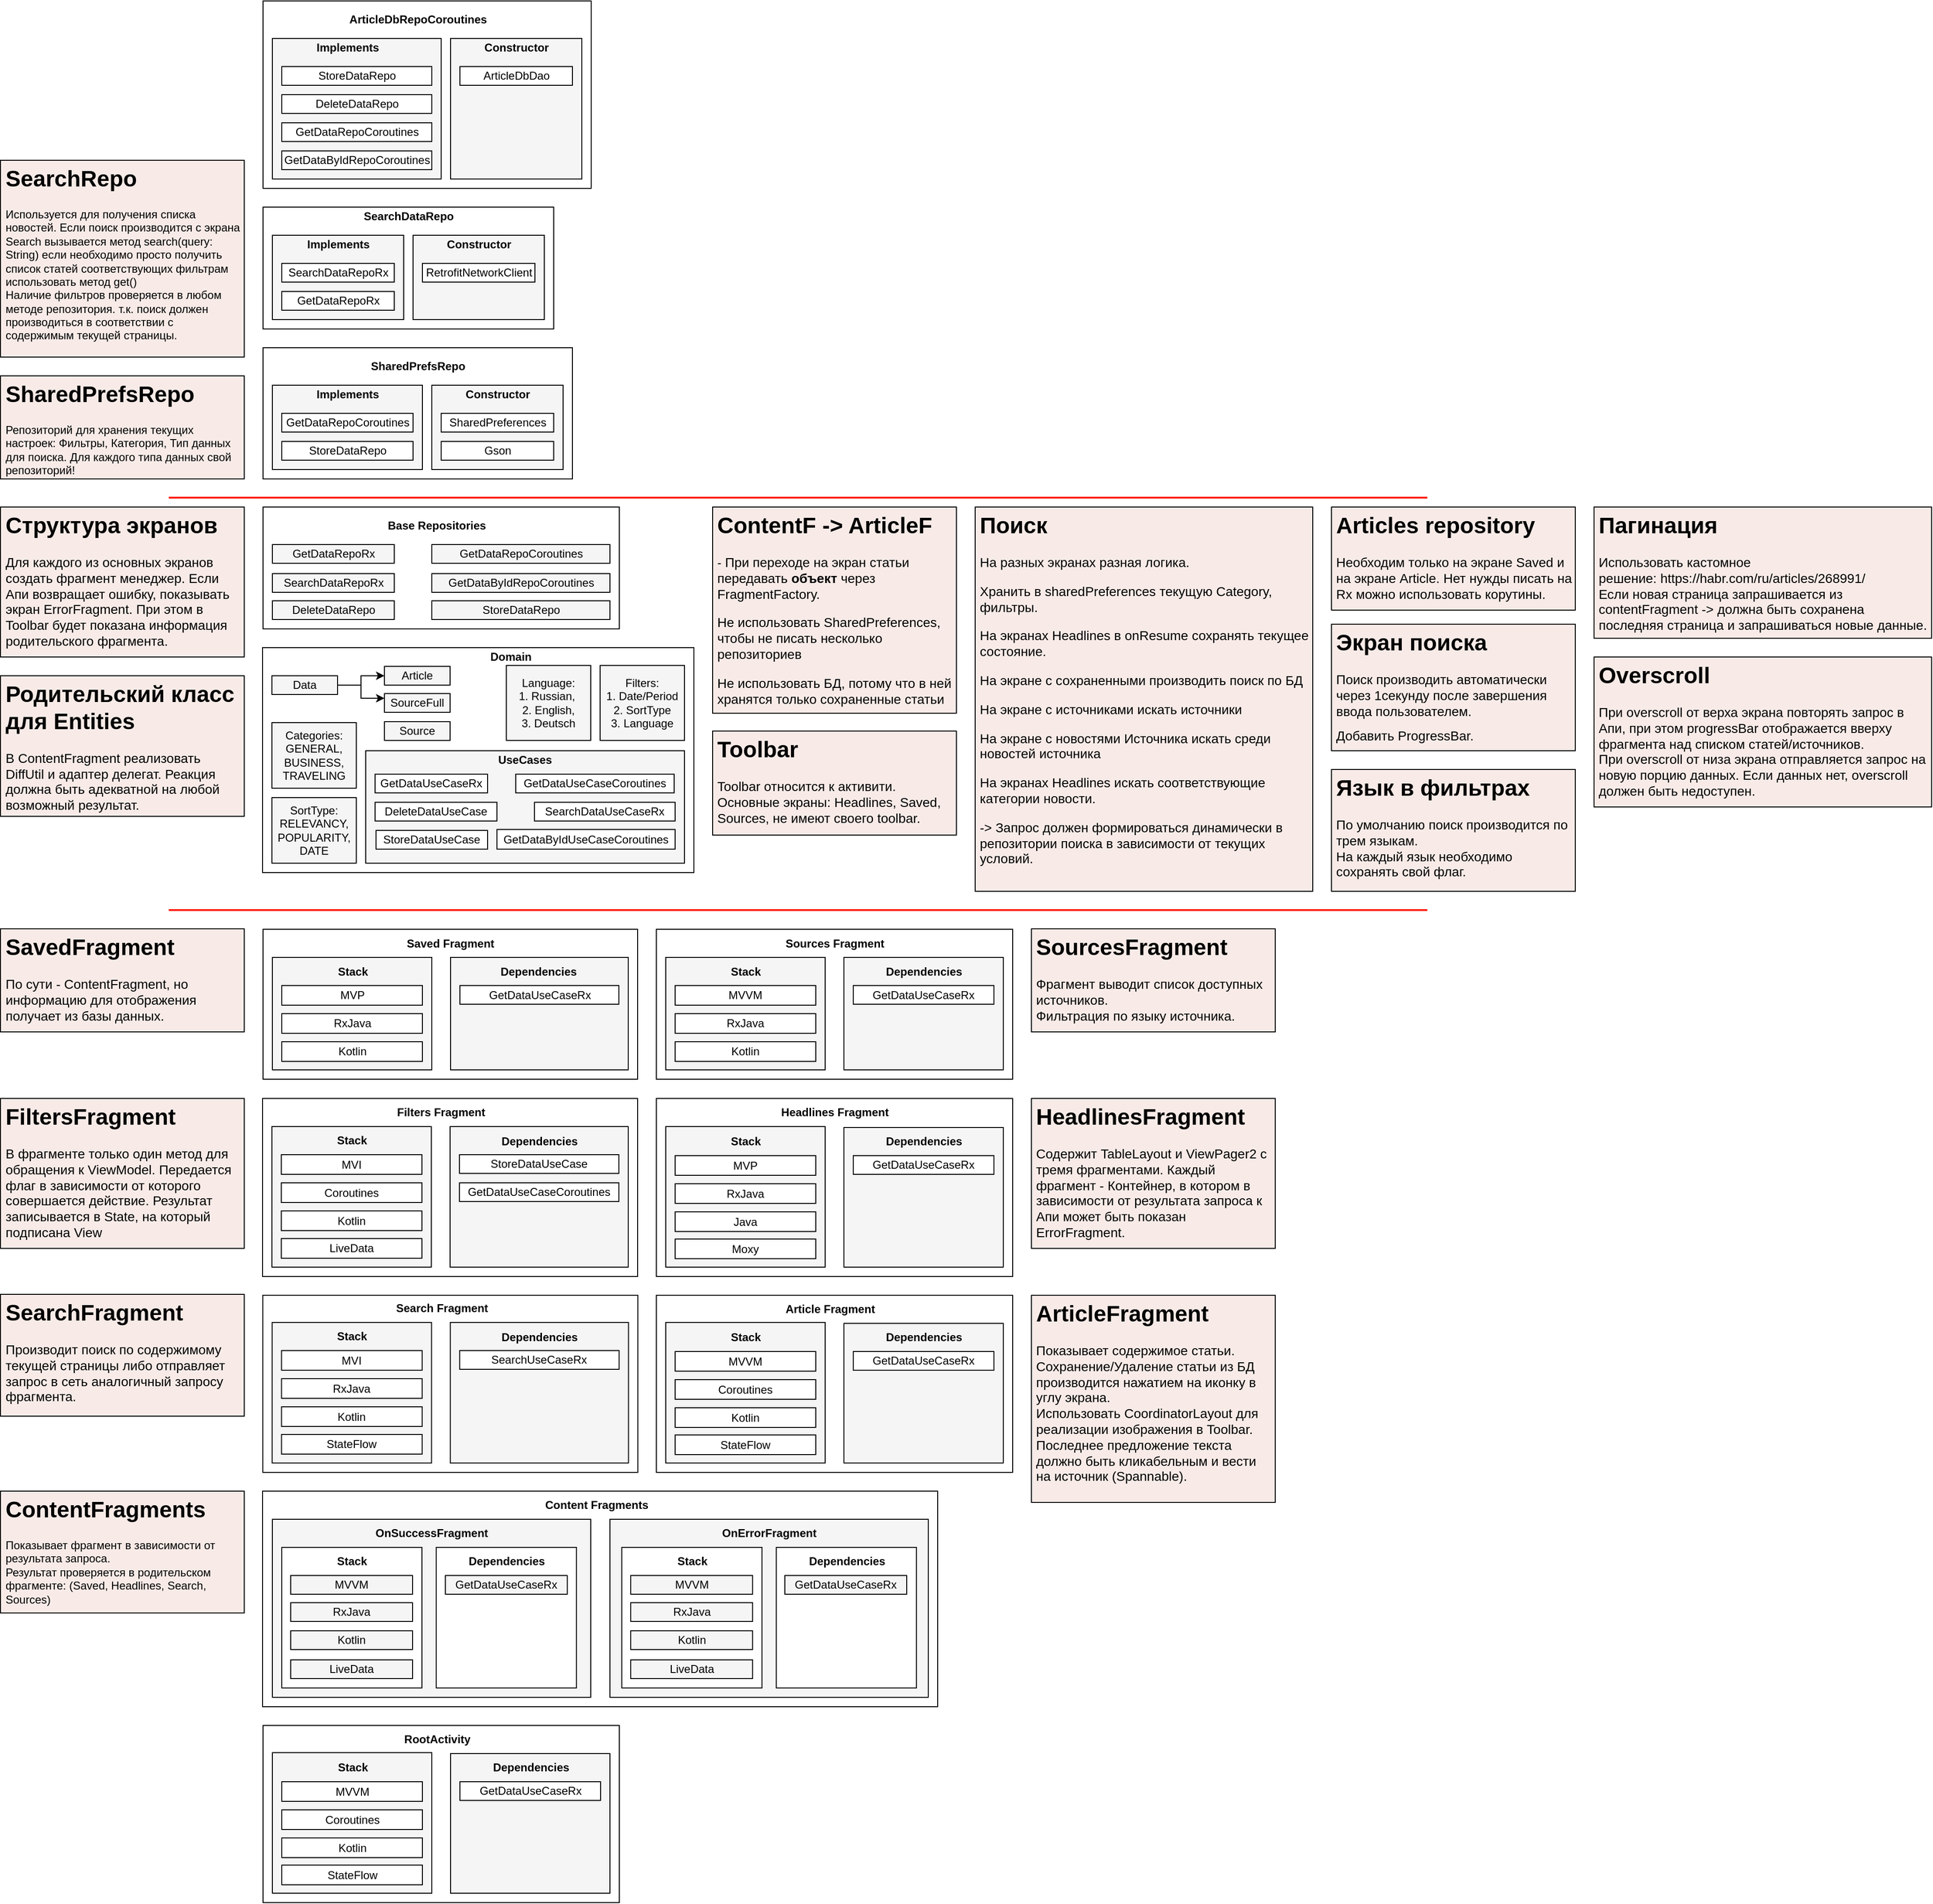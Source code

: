 <mxfile version="22.1.2" type="github">
  <diagram name="Страница — 1" id="RygN27f7wWlG2719hhbA">
    <mxGraphModel dx="1863" dy="1782" grid="1" gridSize="10" guides="1" tooltips="1" connect="1" arrows="1" fold="1" page="1" pageScale="1" pageWidth="827" pageHeight="1169" math="0" shadow="0">
      <root>
        <mxCell id="0" />
        <mxCell id="1" parent="0" />
        <mxCell id="-D2j0t36EasNuuJK0pfv-47" value="" style="rounded=0;whiteSpace=wrap;html=1;" vertex="1" parent="1">
          <mxGeometry x="120.5" y="-100" width="380" height="130" as="geometry" />
        </mxCell>
        <mxCell id="-D2j0t36EasNuuJK0pfv-45" value="" style="rounded=0;whiteSpace=wrap;html=1;" vertex="1" parent="1">
          <mxGeometry x="120" y="50" width="460" height="240" as="geometry" />
        </mxCell>
        <mxCell id="-D2j0t36EasNuuJK0pfv-2" value="Article" style="text;html=1;align=center;verticalAlign=middle;whiteSpace=wrap;rounded=0;strokeColor=#000000;fillColor=#f5f5f5;fontColor=#000000;" vertex="1" parent="1">
          <mxGeometry x="250" y="70" width="70" height="20" as="geometry" />
        </mxCell>
        <mxCell id="-D2j0t36EasNuuJK0pfv-3" value="Source" style="text;html=1;align=center;verticalAlign=middle;whiteSpace=wrap;rounded=0;strokeColor=#000000;fillColor=#f5f5f5;fontColor=#000000;" vertex="1" parent="1">
          <mxGeometry x="250" y="129" width="70" height="20" as="geometry" />
        </mxCell>
        <mxCell id="-D2j0t36EasNuuJK0pfv-6" value="SourceFull" style="text;html=1;align=center;verticalAlign=middle;whiteSpace=wrap;rounded=0;strokeColor=#000000;fillColor=#f5f5f5;fontColor=#000000;" vertex="1" parent="1">
          <mxGeometry x="250" y="99" width="70" height="20" as="geometry" />
        </mxCell>
        <mxCell id="-D2j0t36EasNuuJK0pfv-7" value="Filters:&lt;br&gt;1. Date/Period&lt;br&gt;2. SortType&lt;br&gt;3. Language" style="text;html=1;align=center;verticalAlign=middle;whiteSpace=wrap;rounded=0;strokeColor=#000000;fillColor=#f5f5f5;fontColor=#000000;" vertex="1" parent="1">
          <mxGeometry x="480" y="69" width="90" height="80" as="geometry" />
        </mxCell>
        <mxCell id="-D2j0t36EasNuuJK0pfv-9" value="" style="rounded=0;whiteSpace=wrap;html=1;fillColor=#f5f5f5;fontColor=#000000;strokeColor=#000000;" vertex="1" parent="1">
          <mxGeometry x="230" y="160" width="340" height="120" as="geometry" />
        </mxCell>
        <mxCell id="-D2j0t36EasNuuJK0pfv-10" value="StoreDataUseCase" style="text;html=1;align=center;verticalAlign=middle;whiteSpace=wrap;rounded=0;fillColor=default;strokeColor=default;fontColor=#000000;" vertex="1" parent="1">
          <mxGeometry x="241" y="245" width="119" height="20" as="geometry" />
        </mxCell>
        <mxCell id="-D2j0t36EasNuuJK0pfv-11" value="GetDataUseCaseCoroutines" style="text;html=1;align=center;verticalAlign=middle;whiteSpace=wrap;rounded=0;fillColor=default;strokeColor=default;fontColor=#000000;" vertex="1" parent="1">
          <mxGeometry x="390" y="185" width="169" height="20" as="geometry" />
        </mxCell>
        <mxCell id="-D2j0t36EasNuuJK0pfv-12" value="GetDataByIdUseCaseCoroutines" style="text;html=1;align=center;verticalAlign=middle;whiteSpace=wrap;rounded=0;fillColor=default;strokeColor=default;fontColor=#000000;" vertex="1" parent="1">
          <mxGeometry x="370" y="244" width="190" height="21" as="geometry" />
        </mxCell>
        <mxCell id="-D2j0t36EasNuuJK0pfv-13" value="DeleteDataUseCase" style="text;html=1;align=center;verticalAlign=middle;whiteSpace=wrap;rounded=0;fillColor=default;strokeColor=default;fontColor=#000000;" vertex="1" parent="1">
          <mxGeometry x="240" y="215" width="130" height="20" as="geometry" />
        </mxCell>
        <mxCell id="-D2j0t36EasNuuJK0pfv-18" value="GetDataUseCaseRx" style="text;html=1;align=center;verticalAlign=middle;whiteSpace=wrap;rounded=0;fillColor=default;strokeColor=default;fontColor=#000000;" vertex="1" parent="1">
          <mxGeometry x="240" y="185" width="120" height="20" as="geometry" />
        </mxCell>
        <mxCell id="-D2j0t36EasNuuJK0pfv-22" value="SearchDataUseCaseRx" style="text;html=1;align=center;verticalAlign=middle;whiteSpace=wrap;rounded=0;fillColor=default;strokeColor=default;fontColor=#000000;" vertex="1" parent="1">
          <mxGeometry x="410" y="215" width="150" height="20" as="geometry" />
        </mxCell>
        <mxCell id="-D2j0t36EasNuuJK0pfv-32" value="StoreDataRepo" style="text;html=1;strokeColor=#000000;fillColor=#f5f5f5;align=center;verticalAlign=middle;whiteSpace=wrap;rounded=0;fontColor=#000000;" vertex="1" parent="1">
          <mxGeometry x="300.5" width="190" height="20" as="geometry" />
        </mxCell>
        <mxCell id="-D2j0t36EasNuuJK0pfv-33" value="DeleteDataRepo" style="text;html=1;strokeColor=#000000;fillColor=#f5f5f5;align=center;verticalAlign=middle;whiteSpace=wrap;rounded=0;fontColor=#000000;" vertex="1" parent="1">
          <mxGeometry x="130.5" width="130" height="20" as="geometry" />
        </mxCell>
        <mxCell id="-D2j0t36EasNuuJK0pfv-34" value="GetDataRepoCoroutines" style="text;html=1;strokeColor=#000000;fillColor=#f5f5f5;align=center;verticalAlign=middle;whiteSpace=wrap;rounded=0;fontColor=#000000;" vertex="1" parent="1">
          <mxGeometry x="300.5" y="-60" width="190" height="20" as="geometry" />
        </mxCell>
        <mxCell id="-D2j0t36EasNuuJK0pfv-35" value="GetDataRepoRx" style="text;html=1;strokeColor=#000000;fillColor=#f5f5f5;align=center;verticalAlign=middle;whiteSpace=wrap;rounded=0;fontColor=#000000;" vertex="1" parent="1">
          <mxGeometry x="130.5" y="-60" width="130" height="20" as="geometry" />
        </mxCell>
        <mxCell id="-D2j0t36EasNuuJK0pfv-36" value="GetDataByIdRepoCoroutines" style="text;html=1;strokeColor=#000000;fillColor=#f5f5f5;align=center;verticalAlign=middle;whiteSpace=wrap;rounded=0;fontColor=#000000;" vertex="1" parent="1">
          <mxGeometry x="300.5" y="-29" width="190" height="20" as="geometry" />
        </mxCell>
        <mxCell id="-D2j0t36EasNuuJK0pfv-39" value="SearchDataRepoRx" style="text;html=1;strokeColor=#000000;fillColor=#f5f5f5;align=center;verticalAlign=middle;whiteSpace=wrap;rounded=0;fontColor=#000000;" vertex="1" parent="1">
          <mxGeometry x="130.5" y="-29" width="130" height="20" as="geometry" />
        </mxCell>
        <mxCell id="-D2j0t36EasNuuJK0pfv-41" value="Base Repositories" style="text;html=1;strokeColor=none;fillColor=none;align=center;verticalAlign=middle;whiteSpace=wrap;rounded=0;fontStyle=1" vertex="1" parent="1">
          <mxGeometry x="210.5" y="-90" width="190" height="20" as="geometry" />
        </mxCell>
        <mxCell id="-D2j0t36EasNuuJK0pfv-44" value="Domain" style="text;html=1;strokeColor=none;fillColor=none;align=center;verticalAlign=middle;whiteSpace=wrap;rounded=0;fontStyle=1" vertex="1" parent="1">
          <mxGeometry x="290" y="50" width="190" height="20" as="geometry" />
        </mxCell>
        <mxCell id="-D2j0t36EasNuuJK0pfv-46" value="UseCases" style="text;html=1;strokeColor=none;fillColor=none;align=center;verticalAlign=middle;whiteSpace=wrap;rounded=0;fontStyle=1" vertex="1" parent="1">
          <mxGeometry x="305" y="160" width="190" height="20" as="geometry" />
        </mxCell>
        <mxCell id="-D2j0t36EasNuuJK0pfv-48" value="" style="rounded=0;whiteSpace=wrap;html=1;" vertex="1" parent="1">
          <mxGeometry x="120.5" y="-270" width="330" height="140" as="geometry" />
        </mxCell>
        <mxCell id="-D2j0t36EasNuuJK0pfv-49" value="&lt;b&gt;SharedPrefsRepo&lt;/b&gt;" style="text;html=1;strokeColor=none;fillColor=none;align=center;verticalAlign=middle;whiteSpace=wrap;rounded=0;" vertex="1" parent="1">
          <mxGeometry x="205.5" y="-260" width="160" height="20" as="geometry" />
        </mxCell>
        <mxCell id="-D2j0t36EasNuuJK0pfv-50" value="" style="rounded=0;whiteSpace=wrap;html=1;fillColor=#f5f5f5;fontColor=#333333;strokeColor=#000000;" vertex="1" parent="1">
          <mxGeometry x="130.5" y="-230" width="160" height="90" as="geometry" />
        </mxCell>
        <mxCell id="-D2j0t36EasNuuJK0pfv-51" value="&lt;b&gt;Implements&lt;/b&gt;" style="text;html=1;strokeColor=none;fillColor=none;align=center;verticalAlign=middle;whiteSpace=wrap;rounded=0;" vertex="1" parent="1">
          <mxGeometry x="140.5" y="-230" width="140" height="20" as="geometry" />
        </mxCell>
        <mxCell id="-D2j0t36EasNuuJK0pfv-57" value="GetDataRepoCoroutines" style="text;html=1;align=center;verticalAlign=middle;whiteSpace=wrap;rounded=0;fillColor=default;strokeColor=default;" vertex="1" parent="1">
          <mxGeometry x="140.5" y="-200" width="140" height="20" as="geometry" />
        </mxCell>
        <mxCell id="-D2j0t36EasNuuJK0pfv-63" value="StoreDataRepo" style="text;html=1;align=center;verticalAlign=middle;whiteSpace=wrap;rounded=0;fillColor=default;strokeColor=default;" vertex="1" parent="1">
          <mxGeometry x="140.5" y="-170" width="140" height="20" as="geometry" />
        </mxCell>
        <mxCell id="-D2j0t36EasNuuJK0pfv-64" value="" style="rounded=0;whiteSpace=wrap;html=1;fillColor=#f5f5f5;fontColor=#333333;strokeColor=#000000;" vertex="1" parent="1">
          <mxGeometry x="300.5" y="-230" width="140" height="90" as="geometry" />
        </mxCell>
        <mxCell id="-D2j0t36EasNuuJK0pfv-65" value="&lt;b&gt;Constructor&lt;/b&gt;" style="text;html=1;strokeColor=none;fillColor=none;align=center;verticalAlign=middle;whiteSpace=wrap;rounded=0;" vertex="1" parent="1">
          <mxGeometry x="310.5" y="-230" width="120" height="20" as="geometry" />
        </mxCell>
        <mxCell id="-D2j0t36EasNuuJK0pfv-66" value="SharedPreferences" style="text;html=1;align=center;verticalAlign=middle;whiteSpace=wrap;rounded=0;fillColor=default;strokeColor=default;" vertex="1" parent="1">
          <mxGeometry x="310.5" y="-200" width="120" height="20" as="geometry" />
        </mxCell>
        <mxCell id="-D2j0t36EasNuuJK0pfv-69" value="Gson" style="text;html=1;align=center;verticalAlign=middle;whiteSpace=wrap;rounded=0;fillColor=default;strokeColor=default;" vertex="1" parent="1">
          <mxGeometry x="310.5" y="-170" width="120" height="20" as="geometry" />
        </mxCell>
        <mxCell id="-D2j0t36EasNuuJK0pfv-80" value="" style="endArrow=none;html=1;rounded=0;strokeWidth=2;strokeColor=#FF1D0D;" edge="1" parent="1">
          <mxGeometry width="50" height="50" relative="1" as="geometry">
            <mxPoint x="20" y="-110" as="sourcePoint" />
            <mxPoint x="1362.222" y="-110" as="targetPoint" />
          </mxGeometry>
        </mxCell>
        <mxCell id="-D2j0t36EasNuuJK0pfv-81" value="" style="rounded=0;whiteSpace=wrap;html=1;" vertex="1" parent="1">
          <mxGeometry x="120.5" y="-420" width="310" height="130" as="geometry" />
        </mxCell>
        <mxCell id="-D2j0t36EasNuuJK0pfv-82" value="&lt;b&gt;SearchDataRepo&lt;/b&gt;" style="text;html=1;strokeColor=none;fillColor=none;align=center;verticalAlign=middle;whiteSpace=wrap;rounded=0;" vertex="1" parent="1">
          <mxGeometry x="195.5" y="-420" width="160" height="20" as="geometry" />
        </mxCell>
        <mxCell id="-D2j0t36EasNuuJK0pfv-83" value="" style="rounded=0;whiteSpace=wrap;html=1;fillColor=#f5f5f5;fontColor=#333333;strokeColor=#000000;" vertex="1" parent="1">
          <mxGeometry x="130.5" y="-390" width="140" height="90" as="geometry" />
        </mxCell>
        <mxCell id="-D2j0t36EasNuuJK0pfv-84" value="&lt;b&gt;Implements&lt;/b&gt;" style="text;html=1;strokeColor=none;fillColor=none;align=center;verticalAlign=middle;whiteSpace=wrap;rounded=0;" vertex="1" parent="1">
          <mxGeometry x="140.5" y="-390" width="120" height="20" as="geometry" />
        </mxCell>
        <mxCell id="-D2j0t36EasNuuJK0pfv-85" value="SearchDataRepoRx" style="text;html=1;align=center;verticalAlign=middle;whiteSpace=wrap;rounded=0;fillColor=default;strokeColor=default;" vertex="1" parent="1">
          <mxGeometry x="140.5" y="-360" width="120" height="20" as="geometry" />
        </mxCell>
        <mxCell id="-D2j0t36EasNuuJK0pfv-86" value="" style="rounded=0;whiteSpace=wrap;html=1;fillColor=#f5f5f5;fontColor=#333333;strokeColor=#000000;" vertex="1" parent="1">
          <mxGeometry x="280.5" y="-390" width="140" height="90" as="geometry" />
        </mxCell>
        <mxCell id="-D2j0t36EasNuuJK0pfv-87" value="&lt;b&gt;Constructor&lt;/b&gt;" style="text;html=1;strokeColor=none;fillColor=none;align=center;verticalAlign=middle;whiteSpace=wrap;rounded=0;" vertex="1" parent="1">
          <mxGeometry x="290.5" y="-390" width="120" height="20" as="geometry" />
        </mxCell>
        <mxCell id="-D2j0t36EasNuuJK0pfv-88" value="RetrofitNetworkClient" style="text;html=1;align=center;verticalAlign=middle;whiteSpace=wrap;rounded=0;fillColor=default;strokeColor=default;" vertex="1" parent="1">
          <mxGeometry x="290.5" y="-360" width="120" height="20" as="geometry" />
        </mxCell>
        <mxCell id="-D2j0t36EasNuuJK0pfv-104" value="" style="rounded=0;whiteSpace=wrap;html=1;" vertex="1" parent="1">
          <mxGeometry x="120.5" y="-640" width="350" height="200" as="geometry" />
        </mxCell>
        <mxCell id="-D2j0t36EasNuuJK0pfv-105" value="&lt;b&gt;ArticleDbRepoCoroutines&lt;/b&gt;" style="text;html=1;strokeColor=none;fillColor=none;align=center;verticalAlign=middle;whiteSpace=wrap;rounded=0;" vertex="1" parent="1">
          <mxGeometry x="205.5" y="-630" width="160" height="20" as="geometry" />
        </mxCell>
        <mxCell id="-D2j0t36EasNuuJK0pfv-106" value="" style="rounded=0;whiteSpace=wrap;html=1;fillColor=#f5f5f5;fontColor=#333333;strokeColor=#000000;" vertex="1" parent="1">
          <mxGeometry x="130.5" y="-600" width="180" height="150" as="geometry" />
        </mxCell>
        <mxCell id="-D2j0t36EasNuuJK0pfv-107" value="&lt;b&gt;Implements&lt;/b&gt;" style="text;html=1;strokeColor=none;fillColor=none;align=center;verticalAlign=middle;whiteSpace=wrap;rounded=0;" vertex="1" parent="1">
          <mxGeometry x="150.5" y="-600" width="120" height="20" as="geometry" />
        </mxCell>
        <mxCell id="-D2j0t36EasNuuJK0pfv-108" value="StoreDataRepo" style="text;html=1;align=center;verticalAlign=middle;whiteSpace=wrap;rounded=0;fillColor=default;strokeColor=default;" vertex="1" parent="1">
          <mxGeometry x="140.5" y="-570" width="160" height="20" as="geometry" />
        </mxCell>
        <mxCell id="-D2j0t36EasNuuJK0pfv-109" value="" style="rounded=0;whiteSpace=wrap;html=1;fillColor=#f5f5f5;fontColor=#333333;strokeColor=#000000;" vertex="1" parent="1">
          <mxGeometry x="320.5" y="-600" width="140" height="150" as="geometry" />
        </mxCell>
        <mxCell id="-D2j0t36EasNuuJK0pfv-110" value="&lt;b&gt;Constructor&lt;/b&gt;" style="text;html=1;strokeColor=none;fillColor=none;align=center;verticalAlign=middle;whiteSpace=wrap;rounded=0;" vertex="1" parent="1">
          <mxGeometry x="330.5" y="-600" width="120" height="20" as="geometry" />
        </mxCell>
        <mxCell id="-D2j0t36EasNuuJK0pfv-111" value="ArticleDbDao" style="text;html=1;align=center;verticalAlign=middle;whiteSpace=wrap;rounded=0;fillColor=default;strokeColor=default;" vertex="1" parent="1">
          <mxGeometry x="330.5" y="-570" width="120" height="20" as="geometry" />
        </mxCell>
        <mxCell id="-D2j0t36EasNuuJK0pfv-112" value="DeleteDataRepo" style="text;html=1;align=center;verticalAlign=middle;whiteSpace=wrap;rounded=0;fillColor=default;strokeColor=default;" vertex="1" parent="1">
          <mxGeometry x="140.5" y="-540" width="160" height="20" as="geometry" />
        </mxCell>
        <mxCell id="-D2j0t36EasNuuJK0pfv-113" value="GetDataRepoCoroutines" style="text;html=1;align=center;verticalAlign=middle;whiteSpace=wrap;rounded=0;fillColor=default;strokeColor=default;" vertex="1" parent="1">
          <mxGeometry x="140.5" y="-510" width="160" height="20" as="geometry" />
        </mxCell>
        <mxCell id="-D2j0t36EasNuuJK0pfv-114" value="GetDataByIdRepoCoroutines" style="text;html=1;align=center;verticalAlign=middle;whiteSpace=wrap;rounded=0;fillColor=default;strokeColor=default;" vertex="1" parent="1">
          <mxGeometry x="140.5" y="-480" width="160" height="20" as="geometry" />
        </mxCell>
        <mxCell id="-D2j0t36EasNuuJK0pfv-125" value="&lt;h1&gt;ContentF -&amp;gt; ArticleF&lt;/h1&gt;&lt;p style=&quot;font-size: 14px;&quot;&gt;&lt;font style=&quot;font-size: 13px;&quot;&gt;-&lt;/font&gt;&lt;font style=&quot;font-size: 14px;&quot;&gt; При переходе на экран статьи передавать &lt;b style=&quot;&quot;&gt;объект&lt;/b&gt; через FragmentFactory.&lt;br&gt;&lt;/font&gt;&lt;/p&gt;&lt;p style=&quot;font-size: 14px;&quot;&gt;&lt;font style=&quot;font-size: 14px;&quot;&gt;Не использовать SharedPreferences, чтобы не писать несколько репозиториев&lt;/font&gt;&lt;/p&gt;&lt;p style=&quot;font-size: 14px;&quot;&gt;&lt;font style=&quot;font-size: 14px;&quot;&gt;Не использовать БД, потому что в ней хранятся только сохраненные статьи&lt;/font&gt;&lt;/p&gt;" style="text;html=1;strokeColor=#000000;fillColor=#F8EBE7;spacing=5;spacingTop=-20;whiteSpace=wrap;overflow=hidden;rounded=0;" vertex="1" parent="1">
          <mxGeometry x="600" y="-100" width="260" height="220" as="geometry" />
        </mxCell>
        <mxCell id="-D2j0t36EasNuuJK0pfv-127" value="&lt;h1&gt;Поиск&lt;/h1&gt;&lt;p style=&quot;font-size: 14px;&quot;&gt;&lt;font style=&quot;font-size: 14px;&quot;&gt;На разных экранах разная логика.&amp;nbsp;&lt;/font&gt;&lt;/p&gt;&lt;p style=&quot;font-size: 14px;&quot;&gt;&lt;font style=&quot;font-size: 14px;&quot;&gt;Хранить в sharedPreferences текущую Category, фильтры.&lt;/font&gt;&lt;/p&gt;&lt;p style=&quot;font-size: 14px;&quot;&gt;&lt;font style=&quot;font-size: 14px;&quot;&gt;На экранах Headlines в onResume сохранять текущее состояние.&lt;/font&gt;&lt;/p&gt;&lt;p style=&quot;font-size: 14px;&quot;&gt;&lt;font style=&quot;font-size: 14px;&quot;&gt;На экране с сохраненными производить поиск по БД&lt;/font&gt;&lt;/p&gt;&lt;p style=&quot;font-size: 14px;&quot;&gt;&lt;font style=&quot;font-size: 14px;&quot;&gt;На экране с источниками искать источники&lt;/font&gt;&lt;/p&gt;&lt;p style=&quot;font-size: 14px;&quot;&gt;&lt;font style=&quot;font-size: 14px;&quot;&gt;На экране с новостями Источника искать среди новостей источника&lt;/font&gt;&lt;/p&gt;&lt;p style=&quot;font-size: 14px;&quot;&gt;&lt;font style=&quot;font-size: 14px;&quot;&gt;На экранах Headlines искать соответствующие категории новости.&lt;/font&gt;&lt;/p&gt;&lt;p style=&quot;font-size: 14px;&quot;&gt;&lt;font style=&quot;font-size: 14px;&quot;&gt;-&amp;gt; Запрос должен формироваться динамически в репозитории поиска в зависимости от текущих условий.&lt;/font&gt;&lt;/p&gt;&lt;p style=&quot;font-size: 14px;&quot;&gt;&lt;font style=&quot;font-size: 14px;&quot;&gt;&lt;br&gt;&lt;/font&gt;&lt;/p&gt;" style="text;html=1;strokeColor=default;fillColor=#F8EBE7;spacing=5;spacingTop=-20;whiteSpace=wrap;overflow=hidden;rounded=0;" vertex="1" parent="1">
          <mxGeometry x="880" y="-100" width="360" height="410" as="geometry" />
        </mxCell>
        <mxCell id="-D2j0t36EasNuuJK0pfv-128" value="Categories:&lt;br&gt;GENERAL,&lt;br&gt;BUSINESS,&lt;br&gt;TRAVELING" style="text;html=1;align=center;verticalAlign=middle;whiteSpace=wrap;rounded=0;strokeColor=#000000;fillColor=#f5f5f5;fontColor=#000000;" vertex="1" parent="1">
          <mxGeometry x="130" y="130" width="90" height="70" as="geometry" />
        </mxCell>
        <mxCell id="-D2j0t36EasNuuJK0pfv-129" value="" style="endArrow=none;html=1;rounded=0;strokeWidth=2;strokeColor=#FF1D0D;" edge="1" parent="1">
          <mxGeometry width="50" height="50" relative="1" as="geometry">
            <mxPoint x="20" y="330" as="sourcePoint" />
            <mxPoint x="1362.222" y="330" as="targetPoint" />
          </mxGeometry>
        </mxCell>
        <mxCell id="-D2j0t36EasNuuJK0pfv-130" value="SortType:&lt;br&gt;RELEVANCY,&lt;br&gt;POPULARITY,&lt;br&gt;DATE" style="text;html=1;align=center;verticalAlign=middle;whiteSpace=wrap;rounded=0;strokeColor=#000000;fillColor=#f5f5f5;fontColor=#000000;" vertex="1" parent="1">
          <mxGeometry x="130" y="210" width="90" height="70" as="geometry" />
        </mxCell>
        <mxCell id="-D2j0t36EasNuuJK0pfv-131" value="&lt;h1&gt;&lt;span style=&quot;background-color: initial;&quot;&gt;Articles repository&lt;/span&gt;&lt;/h1&gt;&lt;div style=&quot;font-size: 14px;&quot;&gt;Необходим только на экране Saved и на экране Article. Нет нужды писать на Rx можно использовать корутины.&lt;/div&gt;" style="text;html=1;strokeColor=#000000;fillColor=#F8EBE7;spacing=5;spacingTop=-20;whiteSpace=wrap;overflow=hidden;rounded=0;" vertex="1" parent="1">
          <mxGeometry x="1260" y="-100" width="260" height="110" as="geometry" />
        </mxCell>
        <mxCell id="-D2j0t36EasNuuJK0pfv-132" value="" style="whiteSpace=wrap;html=1;" vertex="1" parent="1">
          <mxGeometry x="540" y="350.5" width="380" height="160" as="geometry" />
        </mxCell>
        <mxCell id="-D2j0t36EasNuuJK0pfv-133" value="&lt;b&gt;Sources Fragment&lt;/b&gt;" style="text;html=1;align=center;verticalAlign=middle;resizable=0;points=[];autosize=1;strokeColor=none;fillColor=none;" vertex="1" parent="1">
          <mxGeometry x="665" y="350.5" width="130" height="30" as="geometry" />
        </mxCell>
        <mxCell id="-D2j0t36EasNuuJK0pfv-134" value="" style="whiteSpace=wrap;html=1;fillColor=#f5f5f5;fontColor=#333333;strokeColor=#000000;" vertex="1" parent="1">
          <mxGeometry x="740" y="380.5" width="170" height="120" as="geometry" />
        </mxCell>
        <mxCell id="-D2j0t36EasNuuJK0pfv-135" value="&lt;b&gt;Dependencies&lt;/b&gt;" style="text;html=1;align=center;verticalAlign=middle;resizable=0;points=[];autosize=1;strokeColor=none;fillColor=none;" vertex="1" parent="1">
          <mxGeometry x="775" y="380.5" width="100" height="30" as="geometry" />
        </mxCell>
        <mxCell id="-D2j0t36EasNuuJK0pfv-136" value="GetDataUseCaseRx" style="text;html=1;align=center;verticalAlign=middle;whiteSpace=wrap;rounded=0;fillColor=default;strokeColor=default;fontColor=#000000;" vertex="1" parent="1">
          <mxGeometry x="750" y="410.5" width="150" height="20" as="geometry" />
        </mxCell>
        <mxCell id="-D2j0t36EasNuuJK0pfv-138" value="" style="whiteSpace=wrap;html=1;fillColor=#f5f5f5;fontColor=#333333;strokeColor=#000000;" vertex="1" parent="1">
          <mxGeometry x="550" y="380.5" width="170" height="120" as="geometry" />
        </mxCell>
        <mxCell id="-D2j0t36EasNuuJK0pfv-137" value="MVVM" style="text;html=1;align=center;verticalAlign=middle;whiteSpace=wrap;rounded=0;fillColor=default;strokeColor=default;fontColor=#000000;" vertex="1" parent="1">
          <mxGeometry x="560" y="410.5" width="150" height="21" as="geometry" />
        </mxCell>
        <mxCell id="-D2j0t36EasNuuJK0pfv-139" value="&lt;b&gt;Stack&lt;/b&gt;" style="text;html=1;align=center;verticalAlign=middle;resizable=0;points=[];autosize=1;strokeColor=none;fillColor=none;" vertex="1" parent="1">
          <mxGeometry x="605" y="380.5" width="60" height="30" as="geometry" />
        </mxCell>
        <mxCell id="-D2j0t36EasNuuJK0pfv-144" value="RxJava" style="text;html=1;align=center;verticalAlign=middle;whiteSpace=wrap;rounded=0;fillColor=default;strokeColor=default;fontColor=#000000;" vertex="1" parent="1">
          <mxGeometry x="560" y="440.5" width="150" height="21" as="geometry" />
        </mxCell>
        <mxCell id="-D2j0t36EasNuuJK0pfv-146" value="Kotlin" style="text;html=1;align=center;verticalAlign=middle;whiteSpace=wrap;rounded=0;fillColor=default;strokeColor=default;fontColor=#000000;" vertex="1" parent="1">
          <mxGeometry x="560" y="470.5" width="150" height="21" as="geometry" />
        </mxCell>
        <mxCell id="-D2j0t36EasNuuJK0pfv-147" value="&lt;h1&gt;&lt;span style=&quot;background-color: initial;&quot;&gt;Экран поиска&lt;/span&gt;&lt;/h1&gt;&lt;h1 style=&quot;font-size: 14px;&quot;&gt;&lt;span style=&quot;font-weight: 400;&quot;&gt;Поиск производить автоматически через 1секунду после завершения ввода пользователем.&amp;nbsp;&lt;/span&gt;&lt;/h1&gt;&lt;div&gt;&lt;span style=&quot;font-weight: 400; font-size: 14px;&quot;&gt;Добавить ProgressBar.&lt;/span&gt;&lt;span style=&quot;font-weight: 400;&quot;&gt;&lt;font size=&quot;1&quot;&gt;&amp;nbsp;&lt;/font&gt;&lt;/span&gt;&lt;/div&gt;&lt;div&gt;&lt;span style=&quot;font-weight: 400; font-size: 11px;&quot;&gt;&lt;font size=&quot;1&quot;&gt;&lt;br&gt;&lt;/font&gt;&lt;/span&gt;&lt;/div&gt;&lt;div&gt;&lt;span style=&quot;font-weight: 400;&quot;&gt;&lt;br&gt;&lt;/span&gt;&lt;/div&gt;" style="text;html=1;strokeColor=#000000;fillColor=#F8EBE7;spacing=5;spacingTop=-20;whiteSpace=wrap;overflow=hidden;rounded=0;" vertex="1" parent="1">
          <mxGeometry x="1260" y="25" width="260" height="135" as="geometry" />
        </mxCell>
        <mxCell id="-D2j0t36EasNuuJK0pfv-149" style="edgeStyle=orthogonalEdgeStyle;rounded=0;orthogonalLoop=1;jettySize=auto;html=1;exitX=1;exitY=0.5;exitDx=0;exitDy=0;entryX=0;entryY=0.5;entryDx=0;entryDy=0;" edge="1" parent="1" source="-D2j0t36EasNuuJK0pfv-148" target="-D2j0t36EasNuuJK0pfv-2">
          <mxGeometry relative="1" as="geometry" />
        </mxCell>
        <mxCell id="-D2j0t36EasNuuJK0pfv-151" style="edgeStyle=orthogonalEdgeStyle;rounded=0;orthogonalLoop=1;jettySize=auto;html=1;exitX=1;exitY=0.5;exitDx=0;exitDy=0;entryX=0;entryY=0.25;entryDx=0;entryDy=0;" edge="1" parent="1" source="-D2j0t36EasNuuJK0pfv-148" target="-D2j0t36EasNuuJK0pfv-6">
          <mxGeometry relative="1" as="geometry" />
        </mxCell>
        <mxCell id="-D2j0t36EasNuuJK0pfv-148" value="Data" style="text;html=1;align=center;verticalAlign=middle;whiteSpace=wrap;rounded=0;strokeColor=#000000;fillColor=#f5f5f5;fontColor=#000000;" vertex="1" parent="1">
          <mxGeometry x="130" y="80" width="70" height="20" as="geometry" />
        </mxCell>
        <mxCell id="-D2j0t36EasNuuJK0pfv-153" value="Language:&lt;br&gt;1. Russian,&amp;nbsp;&lt;br&gt;2. English,&lt;br&gt;3. Deutsch" style="text;html=1;align=center;verticalAlign=middle;whiteSpace=wrap;rounded=0;strokeColor=#000000;fillColor=#f5f5f5;fontColor=#000000;" vertex="1" parent="1">
          <mxGeometry x="380" y="69" width="90" height="80" as="geometry" />
        </mxCell>
        <mxCell id="-D2j0t36EasNuuJK0pfv-155" value="&lt;h1&gt;Toolbar&lt;/h1&gt;&lt;div style=&quot;font-size: 14px;&quot;&gt;&lt;font style=&quot;font-size: 14px;&quot;&gt;Toolbar относится к активити. Основные экраны: Headlines, Saved, Sources, не имеют своего toolbar.&lt;br&gt;&lt;/font&gt;&lt;/div&gt;" style="text;html=1;strokeColor=#000000;fillColor=#F8EBE7;spacing=5;spacingTop=-20;whiteSpace=wrap;overflow=hidden;rounded=0;" vertex="1" parent="1">
          <mxGeometry x="600" y="139" width="260" height="111" as="geometry" />
        </mxCell>
        <mxCell id="-D2j0t36EasNuuJK0pfv-156" value="&lt;h1&gt;Язык в фильтрах&lt;/h1&gt;&lt;div style=&quot;font-size: 14px;&quot;&gt;&lt;font style=&quot;font-size: 14px;&quot;&gt;По умолчанию поиск производится по трем языкам.&lt;/font&gt;&lt;/div&gt;&lt;div style=&quot;font-size: 14px;&quot;&gt;&lt;font style=&quot;font-size: 14px;&quot;&gt;На каждый язык необходимо сохранять свой флаг.&lt;/font&gt;&lt;/div&gt;" style="text;html=1;strokeColor=#000000;fillColor=#F8EBE7;spacing=5;spacingTop=-20;whiteSpace=wrap;overflow=hidden;rounded=0;" vertex="1" parent="1">
          <mxGeometry x="1260" y="180" width="260" height="130" as="geometry" />
        </mxCell>
        <mxCell id="-D2j0t36EasNuuJK0pfv-157" value="GetDataRepoRx" style="text;html=1;align=center;verticalAlign=middle;whiteSpace=wrap;rounded=0;fillColor=default;strokeColor=default;" vertex="1" parent="1">
          <mxGeometry x="140.5" y="-330" width="120" height="20" as="geometry" />
        </mxCell>
        <mxCell id="-D2j0t36EasNuuJK0pfv-168" value="&lt;h1&gt;SharedPrefsRepo&lt;/h1&gt;&lt;div&gt;Репозиторий для хранения текущих настроек: Фильтры, Категория, Тип данных для поиска. Для каждого типа данных свой репозиторий!&lt;/div&gt;" style="text;html=1;strokeColor=#000000;fillColor=#F8EBE7;spacing=5;spacingTop=-20;whiteSpace=wrap;overflow=hidden;rounded=0;" vertex="1" parent="1">
          <mxGeometry x="-159.5" y="-240" width="260" height="110" as="geometry" />
        </mxCell>
        <mxCell id="-D2j0t36EasNuuJK0pfv-169" value="&lt;h1&gt;SearchRepo&lt;/h1&gt;&lt;div&gt;Используется для получения списка новостей. Если поиск производится с экрана Search вызывается метод search(query: String) если необходимо просто получить список статей соответствующих фильтрам использовать метод get()&lt;/div&gt;&lt;div&gt;Наличие фильтров проверяется в любом методе репозитория. т.к. поиск должен производиться в соответствии с содержимым текущей страницы.&lt;/div&gt;" style="text;html=1;strokeColor=#000000;fillColor=#F8EBE7;spacing=5;spacingTop=-20;whiteSpace=wrap;overflow=hidden;rounded=0;" vertex="1" parent="1">
          <mxGeometry x="-159.5" y="-470" width="260" height="210" as="geometry" />
        </mxCell>
        <mxCell id="-D2j0t36EasNuuJK0pfv-170" value="" style="whiteSpace=wrap;html=1;" vertex="1" parent="1">
          <mxGeometry x="120.5" y="350.5" width="399.5" height="160" as="geometry" />
        </mxCell>
        <mxCell id="-D2j0t36EasNuuJK0pfv-171" value="&lt;b&gt;Saved Fragment&lt;/b&gt;" style="text;html=1;align=center;verticalAlign=middle;resizable=0;points=[];autosize=1;strokeColor=none;fillColor=none;" vertex="1" parent="1">
          <mxGeometry x="260" y="350.5" width="120" height="30" as="geometry" />
        </mxCell>
        <mxCell id="-D2j0t36EasNuuJK0pfv-172" value="" style="whiteSpace=wrap;html=1;fillColor=#f5f5f5;fontColor=#333333;strokeColor=#000000;" vertex="1" parent="1">
          <mxGeometry x="320.5" y="380.5" width="189.5" height="120" as="geometry" />
        </mxCell>
        <mxCell id="-D2j0t36EasNuuJK0pfv-173" value="&lt;b&gt;Dependencies&lt;/b&gt;" style="text;html=1;align=center;verticalAlign=middle;resizable=0;points=[];autosize=1;strokeColor=none;fillColor=none;" vertex="1" parent="1">
          <mxGeometry x="364" y="380.5" width="100" height="30" as="geometry" />
        </mxCell>
        <mxCell id="-D2j0t36EasNuuJK0pfv-174" value="GetDataUseCaseRx" style="text;html=1;align=center;verticalAlign=middle;whiteSpace=wrap;rounded=0;fillColor=default;strokeColor=default;fontColor=#000000;" vertex="1" parent="1">
          <mxGeometry x="330.5" y="410.5" width="169.5" height="20" as="geometry" />
        </mxCell>
        <mxCell id="-D2j0t36EasNuuJK0pfv-175" value="" style="whiteSpace=wrap;html=1;fillColor=#f5f5f5;fontColor=#333333;strokeColor=#000000;" vertex="1" parent="1">
          <mxGeometry x="130.5" y="380.5" width="170" height="120" as="geometry" />
        </mxCell>
        <mxCell id="-D2j0t36EasNuuJK0pfv-176" value="MVP" style="text;html=1;align=center;verticalAlign=middle;whiteSpace=wrap;rounded=0;fillColor=default;strokeColor=default;fontColor=#000000;" vertex="1" parent="1">
          <mxGeometry x="140.5" y="410.5" width="150" height="21" as="geometry" />
        </mxCell>
        <mxCell id="-D2j0t36EasNuuJK0pfv-177" value="&lt;b&gt;Stack&lt;/b&gt;" style="text;html=1;align=center;verticalAlign=middle;resizable=0;points=[];autosize=1;strokeColor=none;fillColor=none;" vertex="1" parent="1">
          <mxGeometry x="185.5" y="380.5" width="60" height="30" as="geometry" />
        </mxCell>
        <mxCell id="-D2j0t36EasNuuJK0pfv-178" value="RxJava" style="text;html=1;align=center;verticalAlign=middle;whiteSpace=wrap;rounded=0;fillColor=default;strokeColor=default;fontColor=#000000;" vertex="1" parent="1">
          <mxGeometry x="140.5" y="440.5" width="150" height="21" as="geometry" />
        </mxCell>
        <mxCell id="-D2j0t36EasNuuJK0pfv-179" value="Kotlin" style="text;html=1;align=center;verticalAlign=middle;whiteSpace=wrap;rounded=0;fillColor=default;strokeColor=default;fontColor=#000000;" vertex="1" parent="1">
          <mxGeometry x="140.5" y="470.5" width="150" height="21" as="geometry" />
        </mxCell>
        <mxCell id="-D2j0t36EasNuuJK0pfv-180" value="" style="whiteSpace=wrap;html=1;" vertex="1" parent="1">
          <mxGeometry x="120" y="531" width="400" height="190" as="geometry" />
        </mxCell>
        <mxCell id="-D2j0t36EasNuuJK0pfv-181" value="&lt;b&gt;Filters Fragment&lt;/b&gt;" style="text;html=1;align=center;verticalAlign=middle;resizable=0;points=[];autosize=1;strokeColor=none;fillColor=none;" vertex="1" parent="1">
          <mxGeometry x="250.25" y="531" width="120" height="30" as="geometry" />
        </mxCell>
        <mxCell id="-D2j0t36EasNuuJK0pfv-182" value="" style="whiteSpace=wrap;html=1;fillColor=#f5f5f5;fontColor=#333333;strokeColor=#000000;" vertex="1" parent="1">
          <mxGeometry x="320" y="561" width="190" height="150" as="geometry" />
        </mxCell>
        <mxCell id="-D2j0t36EasNuuJK0pfv-183" value="&lt;b&gt;Dependencies&lt;/b&gt;" style="text;html=1;align=center;verticalAlign=middle;resizable=0;points=[];autosize=1;strokeColor=none;fillColor=none;" vertex="1" parent="1">
          <mxGeometry x="365" y="562" width="100" height="30" as="geometry" />
        </mxCell>
        <mxCell id="-D2j0t36EasNuuJK0pfv-184" value="StoreDataUseCase" style="text;html=1;align=center;verticalAlign=middle;whiteSpace=wrap;rounded=0;fillColor=default;strokeColor=default;fontColor=#000000;" vertex="1" parent="1">
          <mxGeometry x="330" y="591" width="170" height="20" as="geometry" />
        </mxCell>
        <mxCell id="-D2j0t36EasNuuJK0pfv-185" value="" style="whiteSpace=wrap;html=1;fillColor=#f5f5f5;fontColor=#333333;strokeColor=#000000;" vertex="1" parent="1">
          <mxGeometry x="130" y="561" width="170" height="150" as="geometry" />
        </mxCell>
        <mxCell id="-D2j0t36EasNuuJK0pfv-186" value="MVI" style="text;html=1;align=center;verticalAlign=middle;whiteSpace=wrap;rounded=0;fillColor=default;strokeColor=default;fontColor=#000000;" vertex="1" parent="1">
          <mxGeometry x="140" y="591" width="150" height="21" as="geometry" />
        </mxCell>
        <mxCell id="-D2j0t36EasNuuJK0pfv-187" value="&lt;b&gt;Stack&lt;/b&gt;" style="text;html=1;align=center;verticalAlign=middle;resizable=0;points=[];autosize=1;strokeColor=none;fillColor=none;" vertex="1" parent="1">
          <mxGeometry x="185" y="561" width="60" height="30" as="geometry" />
        </mxCell>
        <mxCell id="-D2j0t36EasNuuJK0pfv-188" value="Coroutines" style="text;html=1;align=center;verticalAlign=middle;whiteSpace=wrap;rounded=0;fillColor=default;strokeColor=default;fontColor=#000000;" vertex="1" parent="1">
          <mxGeometry x="140" y="621" width="150" height="21" as="geometry" />
        </mxCell>
        <mxCell id="-D2j0t36EasNuuJK0pfv-189" value="Kotlin" style="text;html=1;align=center;verticalAlign=middle;whiteSpace=wrap;rounded=0;fillColor=default;strokeColor=default;fontColor=#000000;" vertex="1" parent="1">
          <mxGeometry x="140" y="651" width="150" height="21" as="geometry" />
        </mxCell>
        <mxCell id="-D2j0t36EasNuuJK0pfv-192" value="GetDataUseCaseCoroutines" style="text;html=1;align=center;verticalAlign=middle;whiteSpace=wrap;rounded=0;fillColor=default;strokeColor=default;fontColor=#000000;" vertex="1" parent="1">
          <mxGeometry x="330" y="621" width="170" height="20" as="geometry" />
        </mxCell>
        <mxCell id="-D2j0t36EasNuuJK0pfv-193" value="&lt;h1&gt;SavedFragment&lt;/h1&gt;&lt;div&gt;&lt;font style=&quot;font-size: 14px;&quot;&gt;По сути - ContentFragment, но информацию для отображения получает из базы данных.&amp;nbsp;&lt;/font&gt;&lt;/div&gt;" style="text;html=1;strokeColor=#000000;fillColor=#F8EBE7;spacing=5;spacingTop=-20;whiteSpace=wrap;overflow=hidden;rounded=0;" vertex="1" parent="1">
          <mxGeometry x="-159.5" y="350" width="260" height="110" as="geometry" />
        </mxCell>
        <mxCell id="-D2j0t36EasNuuJK0pfv-196" value="&lt;h1&gt;FiltersFragment&lt;/h1&gt;&lt;div&gt;&lt;font style=&quot;font-size: 14px;&quot;&gt;В фрагменте только один метод для обращения к ViewModel. Передается флаг в зависимости от которого совершается действие. Результат записывается в State, на который подписана View&lt;/font&gt;&lt;/div&gt;" style="text;html=1;strokeColor=#000000;fillColor=#F8EBE7;spacing=5;spacingTop=-20;whiteSpace=wrap;overflow=hidden;rounded=0;" vertex="1" parent="1">
          <mxGeometry x="-159.5" y="531" width="260" height="160" as="geometry" />
        </mxCell>
        <mxCell id="-D2j0t36EasNuuJK0pfv-199" value="LiveData" style="text;html=1;align=center;verticalAlign=middle;whiteSpace=wrap;rounded=0;fillColor=default;strokeColor=default;fontColor=#000000;" vertex="1" parent="1">
          <mxGeometry x="140" y="680.5" width="150" height="21" as="geometry" />
        </mxCell>
        <mxCell id="-D2j0t36EasNuuJK0pfv-203" value="&lt;h1&gt;Структура экранов&lt;/h1&gt;&lt;div&gt;&lt;font style=&quot;font-size: 14px;&quot;&gt;Для каждого из основных экранов создать фрагмент менеджер. Если Апи возвращает ошибку, показывать экран ErrorFragment. При этом в Toolbar будет показана информация родительского фрагмента.&lt;/font&gt;&lt;/div&gt;&lt;div&gt;&lt;br&gt;&lt;/div&gt;" style="text;html=1;strokeColor=#000000;fillColor=#F8EBE7;spacing=5;spacingTop=-20;whiteSpace=wrap;overflow=hidden;rounded=0;" vertex="1" parent="1">
          <mxGeometry x="-159.5" y="-100" width="260" height="160" as="geometry" />
        </mxCell>
        <mxCell id="-D2j0t36EasNuuJK0pfv-204" value="&lt;h1&gt;SourcesFragment&lt;/h1&gt;&lt;div style=&quot;font-size: 14px;&quot;&gt;&lt;font style=&quot;font-size: 14px;&quot;&gt;Фрагмент выводит список доступных источников.&amp;nbsp;&lt;/font&gt;&lt;/div&gt;&lt;div style=&quot;font-size: 14px;&quot;&gt;&lt;font style=&quot;font-size: 14px;&quot;&gt;Фильтрация по языку источника.&amp;nbsp;&lt;/font&gt;&lt;/div&gt;" style="text;html=1;strokeColor=#000000;fillColor=#F8EBE7;spacing=5;spacingTop=-20;whiteSpace=wrap;overflow=hidden;rounded=0;" vertex="1" parent="1">
          <mxGeometry x="940" y="350" width="260" height="110" as="geometry" />
        </mxCell>
        <mxCell id="-D2j0t36EasNuuJK0pfv-205" value="" style="whiteSpace=wrap;html=1;" vertex="1" parent="1">
          <mxGeometry x="540" y="531" width="380" height="190" as="geometry" />
        </mxCell>
        <mxCell id="-D2j0t36EasNuuJK0pfv-206" value="&lt;b&gt;Headlines Fragment&lt;/b&gt;" style="text;html=1;align=center;verticalAlign=middle;resizable=0;points=[];autosize=1;strokeColor=none;fillColor=none;" vertex="1" parent="1">
          <mxGeometry x="660" y="531" width="140" height="30" as="geometry" />
        </mxCell>
        <mxCell id="-D2j0t36EasNuuJK0pfv-207" value="" style="whiteSpace=wrap;html=1;fillColor=#f5f5f5;fontColor=#333333;strokeColor=#000000;" vertex="1" parent="1">
          <mxGeometry x="740" y="562" width="170" height="149" as="geometry" />
        </mxCell>
        <mxCell id="-D2j0t36EasNuuJK0pfv-208" value="&lt;b&gt;Dependencies&lt;/b&gt;" style="text;html=1;align=center;verticalAlign=middle;resizable=0;points=[];autosize=1;strokeColor=none;fillColor=none;" vertex="1" parent="1">
          <mxGeometry x="775" y="562" width="100" height="30" as="geometry" />
        </mxCell>
        <mxCell id="-D2j0t36EasNuuJK0pfv-209" value="GetDataUseCaseRx" style="text;html=1;align=center;verticalAlign=middle;whiteSpace=wrap;rounded=0;fillColor=default;strokeColor=default;fontColor=#000000;" vertex="1" parent="1">
          <mxGeometry x="750" y="592" width="150" height="20" as="geometry" />
        </mxCell>
        <mxCell id="-D2j0t36EasNuuJK0pfv-210" value="" style="whiteSpace=wrap;html=1;fillColor=#f5f5f5;fontColor=#333333;strokeColor=#000000;" vertex="1" parent="1">
          <mxGeometry x="550" y="561" width="170" height="150" as="geometry" />
        </mxCell>
        <mxCell id="-D2j0t36EasNuuJK0pfv-211" value="MVP" style="text;html=1;align=center;verticalAlign=middle;whiteSpace=wrap;rounded=0;fillColor=default;strokeColor=default;fontColor=#000000;" vertex="1" parent="1">
          <mxGeometry x="560" y="592" width="150" height="21" as="geometry" />
        </mxCell>
        <mxCell id="-D2j0t36EasNuuJK0pfv-212" value="&lt;b&gt;Stack&lt;/b&gt;" style="text;html=1;align=center;verticalAlign=middle;resizable=0;points=[];autosize=1;strokeColor=none;fillColor=none;" vertex="1" parent="1">
          <mxGeometry x="605" y="562" width="60" height="30" as="geometry" />
        </mxCell>
        <mxCell id="-D2j0t36EasNuuJK0pfv-213" value="RxJava" style="text;html=1;align=center;verticalAlign=middle;whiteSpace=wrap;rounded=0;fillColor=default;strokeColor=default;fontColor=#000000;" vertex="1" parent="1">
          <mxGeometry x="560" y="622" width="150" height="21" as="geometry" />
        </mxCell>
        <mxCell id="-D2j0t36EasNuuJK0pfv-214" value="Java" style="text;html=1;align=center;verticalAlign=middle;whiteSpace=wrap;rounded=0;fillColor=default;strokeColor=default;fontColor=#000000;" vertex="1" parent="1">
          <mxGeometry x="560" y="652" width="150" height="21" as="geometry" />
        </mxCell>
        <mxCell id="-D2j0t36EasNuuJK0pfv-215" value="Moxy" style="text;html=1;align=center;verticalAlign=middle;whiteSpace=wrap;rounded=0;fillColor=default;strokeColor=default;fontColor=#000000;" vertex="1" parent="1">
          <mxGeometry x="560" y="681" width="150" height="21" as="geometry" />
        </mxCell>
        <mxCell id="-D2j0t36EasNuuJK0pfv-216" value="&lt;h1&gt;HeadlinesFragment&lt;/h1&gt;&lt;div&gt;&lt;font style=&quot;font-size: 14px;&quot;&gt;Содержит TableLayout и ViewPager2 с тремя фрагментами. Каждый фрагмент - Контейнер, в котором в зависимости от результата запроса к Апи может быть показан ErrorFragment.&lt;/font&gt;&lt;/div&gt;" style="text;html=1;strokeColor=#000000;fillColor=#F8EBE7;spacing=5;spacingTop=-20;whiteSpace=wrap;overflow=hidden;rounded=0;" vertex="1" parent="1">
          <mxGeometry x="940" y="531" width="260" height="160" as="geometry" />
        </mxCell>
        <mxCell id="-D2j0t36EasNuuJK0pfv-217" value="" style="whiteSpace=wrap;html=1;" vertex="1" parent="1">
          <mxGeometry x="120.25" y="741" width="400" height="189" as="geometry" />
        </mxCell>
        <mxCell id="-D2j0t36EasNuuJK0pfv-218" value="&lt;b&gt;Search Fragment&lt;/b&gt;" style="text;html=1;align=center;verticalAlign=middle;resizable=0;points=[];autosize=1;strokeColor=none;fillColor=none;" vertex="1" parent="1">
          <mxGeometry x="250.5" y="740" width="120" height="30" as="geometry" />
        </mxCell>
        <mxCell id="-D2j0t36EasNuuJK0pfv-219" value="" style="whiteSpace=wrap;html=1;fillColor=#f5f5f5;fontColor=#333333;strokeColor=#000000;" vertex="1" parent="1">
          <mxGeometry x="320.25" y="770" width="190" height="150" as="geometry" />
        </mxCell>
        <mxCell id="-D2j0t36EasNuuJK0pfv-220" value="&lt;b&gt;Dependencies&lt;/b&gt;" style="text;html=1;align=center;verticalAlign=middle;resizable=0;points=[];autosize=1;strokeColor=none;fillColor=none;" vertex="1" parent="1">
          <mxGeometry x="365.25" y="771" width="100" height="30" as="geometry" />
        </mxCell>
        <mxCell id="-D2j0t36EasNuuJK0pfv-221" value="SearchUseCaseRx" style="text;html=1;align=center;verticalAlign=middle;whiteSpace=wrap;rounded=0;fillColor=default;strokeColor=default;fontColor=#000000;" vertex="1" parent="1">
          <mxGeometry x="330.25" y="800" width="170" height="20" as="geometry" />
        </mxCell>
        <mxCell id="-D2j0t36EasNuuJK0pfv-222" value="" style="whiteSpace=wrap;html=1;fillColor=#f5f5f5;fontColor=#333333;strokeColor=#000000;" vertex="1" parent="1">
          <mxGeometry x="130.25" y="770" width="170" height="150" as="geometry" />
        </mxCell>
        <mxCell id="-D2j0t36EasNuuJK0pfv-223" value="MVI" style="text;html=1;align=center;verticalAlign=middle;whiteSpace=wrap;rounded=0;fillColor=default;strokeColor=default;fontColor=#000000;" vertex="1" parent="1">
          <mxGeometry x="140.25" y="800" width="150" height="21" as="geometry" />
        </mxCell>
        <mxCell id="-D2j0t36EasNuuJK0pfv-224" value="&lt;b&gt;Stack&lt;/b&gt;" style="text;html=1;align=center;verticalAlign=middle;resizable=0;points=[];autosize=1;strokeColor=none;fillColor=none;" vertex="1" parent="1">
          <mxGeometry x="185.25" y="770" width="60" height="30" as="geometry" />
        </mxCell>
        <mxCell id="-D2j0t36EasNuuJK0pfv-225" value="RxJava" style="text;html=1;align=center;verticalAlign=middle;whiteSpace=wrap;rounded=0;fillColor=default;strokeColor=default;fontColor=#000000;" vertex="1" parent="1">
          <mxGeometry x="140.25" y="830" width="150" height="21" as="geometry" />
        </mxCell>
        <mxCell id="-D2j0t36EasNuuJK0pfv-226" value="Kotlin" style="text;html=1;align=center;verticalAlign=middle;whiteSpace=wrap;rounded=0;fillColor=default;strokeColor=default;fontColor=#000000;" vertex="1" parent="1">
          <mxGeometry x="140.25" y="860" width="150" height="21" as="geometry" />
        </mxCell>
        <mxCell id="-D2j0t36EasNuuJK0pfv-228" value="StateFlow" style="text;html=1;align=center;verticalAlign=middle;whiteSpace=wrap;rounded=0;fillColor=default;strokeColor=default;fontColor=#000000;" vertex="1" parent="1">
          <mxGeometry x="140.25" y="889.5" width="150" height="21" as="geometry" />
        </mxCell>
        <mxCell id="-D2j0t36EasNuuJK0pfv-229" value="&lt;h1&gt;Пагинация&lt;/h1&gt;&lt;div style=&quot;font-size: 14px;&quot;&gt;&lt;font style=&quot;font-size: 14px;&quot;&gt;Использовать кастомное решение:&amp;nbsp;https://habr.com/ru/articles/268991/&lt;/font&gt;&lt;/div&gt;&lt;div style=&quot;font-size: 14px;&quot;&gt;&lt;font style=&quot;font-size: 14px;&quot;&gt;Если новая страница запрашивается из contentFragment -&amp;gt; должна быть сохранена последняя страница и запрашиваться новые данные.&lt;/font&gt;&lt;/div&gt;&lt;div&gt;&lt;br&gt;&lt;/div&gt;&lt;div&gt;&lt;br&gt;&lt;/div&gt;" style="text;html=1;strokeColor=default;fillColor=#F8EBE7;spacing=5;spacingTop=-20;whiteSpace=wrap;overflow=hidden;rounded=0;" vertex="1" parent="1">
          <mxGeometry x="1540" y="-100" width="360" height="140" as="geometry" />
        </mxCell>
        <mxCell id="-D2j0t36EasNuuJK0pfv-230" value="&lt;h1&gt;Overscroll&lt;/h1&gt;&lt;div style=&quot;font-size: 14px;&quot;&gt;&lt;font style=&quot;font-size: 14px;&quot;&gt;При overscroll от верха экрана повторять запрос в Апи, при этом progressBar отображается вверху фрагмента над списком статей/источников.&lt;/font&gt;&lt;/div&gt;&lt;div style=&quot;font-size: 14px;&quot;&gt;&lt;font style=&quot;font-size: 14px;&quot;&gt;При overscroll от низа экрана отправляется запрос на новую порцию данных. Если данных нет, overscroll должен быть недоступен.&lt;/font&gt;&lt;/div&gt;" style="text;html=1;strokeColor=default;fillColor=#F8EBE7;spacing=5;spacingTop=-20;whiteSpace=wrap;overflow=hidden;rounded=0;" vertex="1" parent="1">
          <mxGeometry x="1540" y="60" width="360" height="160" as="geometry" />
        </mxCell>
        <mxCell id="-D2j0t36EasNuuJK0pfv-231" value="&lt;h1&gt;SearchFragment&lt;/h1&gt;&lt;div&gt;&lt;font style=&quot;font-size: 14px;&quot;&gt;Производит поиск по содержимому текущей страницы либо отправляет запрос в сеть аналогичный запросу фрагмента.&lt;/font&gt;&lt;/div&gt;" style="text;html=1;strokeColor=#000000;fillColor=#F8EBE7;spacing=5;spacingTop=-20;whiteSpace=wrap;overflow=hidden;rounded=0;" vertex="1" parent="1">
          <mxGeometry x="-159.5" y="740" width="260" height="130" as="geometry" />
        </mxCell>
        <mxCell id="-D2j0t36EasNuuJK0pfv-232" value="" style="whiteSpace=wrap;html=1;" vertex="1" parent="1">
          <mxGeometry x="540" y="741" width="380" height="189" as="geometry" />
        </mxCell>
        <mxCell id="-D2j0t36EasNuuJK0pfv-233" value="&lt;b&gt;Article Fragment&lt;/b&gt;" style="text;html=1;align=center;verticalAlign=middle;resizable=0;points=[];autosize=1;strokeColor=none;fillColor=none;" vertex="1" parent="1">
          <mxGeometry x="665" y="741" width="120" height="30" as="geometry" />
        </mxCell>
        <mxCell id="-D2j0t36EasNuuJK0pfv-234" value="" style="whiteSpace=wrap;html=1;fillColor=#f5f5f5;fontColor=#333333;strokeColor=#000000;" vertex="1" parent="1">
          <mxGeometry x="740" y="771" width="170" height="149" as="geometry" />
        </mxCell>
        <mxCell id="-D2j0t36EasNuuJK0pfv-235" value="&lt;b&gt;Dependencies&lt;/b&gt;" style="text;html=1;align=center;verticalAlign=middle;resizable=0;points=[];autosize=1;strokeColor=none;fillColor=none;" vertex="1" parent="1">
          <mxGeometry x="775" y="771" width="100" height="30" as="geometry" />
        </mxCell>
        <mxCell id="-D2j0t36EasNuuJK0pfv-236" value="GetDataUseCaseRx" style="text;html=1;align=center;verticalAlign=middle;whiteSpace=wrap;rounded=0;fillColor=default;strokeColor=default;fontColor=#000000;" vertex="1" parent="1">
          <mxGeometry x="750" y="801" width="150" height="20" as="geometry" />
        </mxCell>
        <mxCell id="-D2j0t36EasNuuJK0pfv-237" value="" style="whiteSpace=wrap;html=1;fillColor=#f5f5f5;fontColor=#333333;strokeColor=#000000;" vertex="1" parent="1">
          <mxGeometry x="550" y="770" width="170" height="150" as="geometry" />
        </mxCell>
        <mxCell id="-D2j0t36EasNuuJK0pfv-238" value="MVVM" style="text;html=1;align=center;verticalAlign=middle;whiteSpace=wrap;rounded=0;fillColor=default;strokeColor=default;fontColor=#000000;" vertex="1" parent="1">
          <mxGeometry x="560" y="801" width="150" height="21" as="geometry" />
        </mxCell>
        <mxCell id="-D2j0t36EasNuuJK0pfv-239" value="&lt;b&gt;Stack&lt;/b&gt;" style="text;html=1;align=center;verticalAlign=middle;resizable=0;points=[];autosize=1;strokeColor=none;fillColor=none;" vertex="1" parent="1">
          <mxGeometry x="605" y="771" width="60" height="30" as="geometry" />
        </mxCell>
        <mxCell id="-D2j0t36EasNuuJK0pfv-240" value="Coroutines" style="text;html=1;align=center;verticalAlign=middle;whiteSpace=wrap;rounded=0;fillColor=default;strokeColor=default;fontColor=#000000;" vertex="1" parent="1">
          <mxGeometry x="560" y="831" width="150" height="21" as="geometry" />
        </mxCell>
        <mxCell id="-D2j0t36EasNuuJK0pfv-241" value="Kotlin" style="text;html=1;align=center;verticalAlign=middle;whiteSpace=wrap;rounded=0;fillColor=default;strokeColor=default;fontColor=#000000;" vertex="1" parent="1">
          <mxGeometry x="560" y="861" width="150" height="21" as="geometry" />
        </mxCell>
        <mxCell id="-D2j0t36EasNuuJK0pfv-242" value="StateFlow" style="text;html=1;align=center;verticalAlign=middle;whiteSpace=wrap;rounded=0;fillColor=default;strokeColor=default;fontColor=#000000;" vertex="1" parent="1">
          <mxGeometry x="560" y="890" width="150" height="21" as="geometry" />
        </mxCell>
        <mxCell id="-D2j0t36EasNuuJK0pfv-243" value="&lt;h1&gt;ArticleFragment&lt;/h1&gt;&lt;div style=&quot;font-size: 14px;&quot;&gt;&lt;font style=&quot;font-size: 14px;&quot;&gt;Показывает содержимое статьи. Сохранение/Удаление статьи из БД производится нажатием на иконку в углу экрана.&amp;nbsp;&lt;/font&gt;&lt;/div&gt;&lt;div style=&quot;font-size: 14px;&quot;&gt;&lt;font style=&quot;font-size: 14px;&quot;&gt;Использовать CoordinatorLayout для реализации изображения в Toolbar.&amp;nbsp;&lt;/font&gt;&lt;/div&gt;&lt;div style=&quot;font-size: 14px;&quot;&gt;&lt;font style=&quot;font-size: 14px;&quot;&gt;Последнее предложение текста должно быть кликабельным и вести на источник (Spannable).&lt;/font&gt;&lt;/div&gt;" style="text;html=1;strokeColor=#000000;fillColor=#F8EBE7;spacing=5;spacingTop=-20;whiteSpace=wrap;overflow=hidden;rounded=0;" vertex="1" parent="1">
          <mxGeometry x="940" y="741" width="260" height="221" as="geometry" />
        </mxCell>
        <mxCell id="-D2j0t36EasNuuJK0pfv-244" value="" style="whiteSpace=wrap;html=1;" vertex="1" parent="1">
          <mxGeometry x="120" y="950" width="720" height="230" as="geometry" />
        </mxCell>
        <mxCell id="-D2j0t36EasNuuJK0pfv-245" value="&lt;b&gt;Content Fragments&lt;/b&gt;" style="text;html=1;align=center;verticalAlign=middle;resizable=0;points=[];autosize=1;strokeColor=none;fillColor=none;" vertex="1" parent="1">
          <mxGeometry x="410.5" y="950" width="130" height="30" as="geometry" />
        </mxCell>
        <mxCell id="-D2j0t36EasNuuJK0pfv-246" value="" style="whiteSpace=wrap;html=1;fillColor=#f5f5f5;fontColor=#333333;strokeColor=#000000;" vertex="1" parent="1">
          <mxGeometry x="130.5" y="980" width="339.5" height="190" as="geometry" />
        </mxCell>
        <mxCell id="-D2j0t36EasNuuJK0pfv-247" value="" style="whiteSpace=wrap;html=1;fillColor=#f5f5f5;fontColor=#333333;strokeColor=#000000;" vertex="1" parent="1">
          <mxGeometry x="490.5" y="980" width="339.5" height="190" as="geometry" />
        </mxCell>
        <mxCell id="-D2j0t36EasNuuJK0pfv-248" value="&lt;b&gt;OnSuccessFragment&lt;/b&gt;" style="text;html=1;align=center;verticalAlign=middle;resizable=0;points=[];autosize=1;strokeColor=none;fillColor=none;" vertex="1" parent="1">
          <mxGeometry x="230" y="980" width="140" height="30" as="geometry" />
        </mxCell>
        <mxCell id="-D2j0t36EasNuuJK0pfv-250" value="&lt;b&gt;OnErrorFragment&lt;/b&gt;" style="text;html=1;align=center;verticalAlign=middle;resizable=0;points=[];autosize=1;strokeColor=none;fillColor=none;" vertex="1" parent="1">
          <mxGeometry x="600.25" y="980" width="120" height="30" as="geometry" />
        </mxCell>
        <mxCell id="-D2j0t36EasNuuJK0pfv-251" value="" style="whiteSpace=wrap;html=1;" vertex="1" parent="1">
          <mxGeometry x="140.5" y="1010" width="149.5" height="150" as="geometry" />
        </mxCell>
        <mxCell id="-D2j0t36EasNuuJK0pfv-252" value="" style="whiteSpace=wrap;html=1;" vertex="1" parent="1">
          <mxGeometry x="305.25" y="1010" width="149.5" height="150" as="geometry" />
        </mxCell>
        <mxCell id="-D2j0t36EasNuuJK0pfv-253" value="&lt;b&gt;Stack&lt;/b&gt;" style="text;html=1;align=center;verticalAlign=middle;resizable=0;points=[];autosize=1;strokeColor=none;fillColor=none;" vertex="1" parent="1">
          <mxGeometry x="185.25" y="1010" width="60" height="30" as="geometry" />
        </mxCell>
        <mxCell id="-D2j0t36EasNuuJK0pfv-254" value="&lt;b&gt;Dependencies&lt;/b&gt;" style="text;html=1;align=center;verticalAlign=middle;resizable=0;points=[];autosize=1;strokeColor=none;fillColor=none;" vertex="1" parent="1">
          <mxGeometry x="330" y="1010" width="100" height="30" as="geometry" />
        </mxCell>
        <mxCell id="-D2j0t36EasNuuJK0pfv-259" value="MVVM" style="text;html=1;align=center;verticalAlign=middle;whiteSpace=wrap;rounded=0;strokeColor=#000000;fillColor=#f5f5f5;fontColor=#000000;" vertex="1" parent="1">
          <mxGeometry x="150" y="1040" width="130" height="20" as="geometry" />
        </mxCell>
        <mxCell id="-D2j0t36EasNuuJK0pfv-260" value="RxJava" style="text;html=1;align=center;verticalAlign=middle;whiteSpace=wrap;rounded=0;strokeColor=#000000;fillColor=#f5f5f5;fontColor=#000000;" vertex="1" parent="1">
          <mxGeometry x="150" y="1069" width="130" height="20" as="geometry" />
        </mxCell>
        <mxCell id="-D2j0t36EasNuuJK0pfv-261" value="Kotlin" style="text;html=1;align=center;verticalAlign=middle;whiteSpace=wrap;rounded=0;strokeColor=#000000;fillColor=#f5f5f5;fontColor=#000000;" vertex="1" parent="1">
          <mxGeometry x="150" y="1099" width="130" height="20" as="geometry" />
        </mxCell>
        <mxCell id="-D2j0t36EasNuuJK0pfv-262" value="LiveData" style="text;html=1;align=center;verticalAlign=middle;whiteSpace=wrap;rounded=0;strokeColor=#000000;fillColor=#f5f5f5;fontColor=#000000;" vertex="1" parent="1">
          <mxGeometry x="150" y="1130" width="130" height="20" as="geometry" />
        </mxCell>
        <mxCell id="-D2j0t36EasNuuJK0pfv-263" value="GetDataUseCaseRx" style="text;html=1;align=center;verticalAlign=middle;whiteSpace=wrap;rounded=0;strokeColor=#000000;fillColor=#f5f5f5;fontColor=#000000;" vertex="1" parent="1">
          <mxGeometry x="315" y="1040" width="130" height="20" as="geometry" />
        </mxCell>
        <mxCell id="-D2j0t36EasNuuJK0pfv-264" value="" style="whiteSpace=wrap;html=1;" vertex="1" parent="1">
          <mxGeometry x="503.13" y="1010" width="149.5" height="150" as="geometry" />
        </mxCell>
        <mxCell id="-D2j0t36EasNuuJK0pfv-265" value="" style="whiteSpace=wrap;html=1;" vertex="1" parent="1">
          <mxGeometry x="667.88" y="1010" width="149.5" height="150" as="geometry" />
        </mxCell>
        <mxCell id="-D2j0t36EasNuuJK0pfv-266" value="&lt;b&gt;Stack&lt;/b&gt;" style="text;html=1;align=center;verticalAlign=middle;resizable=0;points=[];autosize=1;strokeColor=none;fillColor=none;" vertex="1" parent="1">
          <mxGeometry x="547.88" y="1010" width="60" height="30" as="geometry" />
        </mxCell>
        <mxCell id="-D2j0t36EasNuuJK0pfv-267" value="&lt;b&gt;Dependencies&lt;/b&gt;" style="text;html=1;align=center;verticalAlign=middle;resizable=0;points=[];autosize=1;strokeColor=none;fillColor=none;" vertex="1" parent="1">
          <mxGeometry x="692.63" y="1010" width="100" height="30" as="geometry" />
        </mxCell>
        <mxCell id="-D2j0t36EasNuuJK0pfv-268" value="MVVM" style="text;html=1;align=center;verticalAlign=middle;whiteSpace=wrap;rounded=0;strokeColor=#000000;fillColor=#f5f5f5;fontColor=#000000;" vertex="1" parent="1">
          <mxGeometry x="512.63" y="1040" width="130" height="20" as="geometry" />
        </mxCell>
        <mxCell id="-D2j0t36EasNuuJK0pfv-269" value="RxJava" style="text;html=1;align=center;verticalAlign=middle;whiteSpace=wrap;rounded=0;strokeColor=#000000;fillColor=#f5f5f5;fontColor=#000000;" vertex="1" parent="1">
          <mxGeometry x="512.63" y="1069" width="130" height="20" as="geometry" />
        </mxCell>
        <mxCell id="-D2j0t36EasNuuJK0pfv-270" value="Kotlin" style="text;html=1;align=center;verticalAlign=middle;whiteSpace=wrap;rounded=0;strokeColor=#000000;fillColor=#f5f5f5;fontColor=#000000;" vertex="1" parent="1">
          <mxGeometry x="512.63" y="1099" width="130" height="20" as="geometry" />
        </mxCell>
        <mxCell id="-D2j0t36EasNuuJK0pfv-271" value="LiveData" style="text;html=1;align=center;verticalAlign=middle;whiteSpace=wrap;rounded=0;strokeColor=#000000;fillColor=#f5f5f5;fontColor=#000000;" vertex="1" parent="1">
          <mxGeometry x="512.63" y="1130" width="130" height="20" as="geometry" />
        </mxCell>
        <mxCell id="-D2j0t36EasNuuJK0pfv-273" value="GetDataUseCaseRx" style="text;html=1;align=center;verticalAlign=middle;whiteSpace=wrap;rounded=0;strokeColor=#000000;fillColor=#f5f5f5;fontColor=#000000;" vertex="1" parent="1">
          <mxGeometry x="677" y="1040" width="130" height="20" as="geometry" />
        </mxCell>
        <mxCell id="-D2j0t36EasNuuJK0pfv-274" value="&lt;h1&gt;ContentFragments&lt;/h1&gt;&lt;div&gt;Показывает фрагмент в зависимости от результата запроса.&amp;nbsp;&lt;/div&gt;&lt;div&gt;Результат проверяется в родительском фрагменте: (Saved, Headlines, Search, Sources)&lt;/div&gt;" style="text;html=1;strokeColor=#000000;fillColor=#F8EBE7;spacing=5;spacingTop=-20;whiteSpace=wrap;overflow=hidden;rounded=0;" vertex="1" parent="1">
          <mxGeometry x="-159.5" y="950" width="260" height="130" as="geometry" />
        </mxCell>
        <mxCell id="-D2j0t36EasNuuJK0pfv-275" value="&lt;h1&gt;Родительский класс для Entities&lt;/h1&gt;&lt;div&gt;&lt;font style=&quot;font-size: 14px;&quot;&gt;В ContentFragment реализовать DiffUtil и адаптер делегат. Реакция должна быть адекватной на любой возможный результат.&amp;nbsp;&lt;/font&gt;&lt;/div&gt;" style="text;html=1;strokeColor=#000000;fillColor=#F8EBE7;spacing=5;spacingTop=-20;whiteSpace=wrap;overflow=hidden;rounded=0;" vertex="1" parent="1">
          <mxGeometry x="-159.5" y="80" width="260" height="150" as="geometry" />
        </mxCell>
        <mxCell id="-D2j0t36EasNuuJK0pfv-276" value="" style="whiteSpace=wrap;html=1;" vertex="1" parent="1">
          <mxGeometry x="120.5" y="1200" width="380" height="189" as="geometry" />
        </mxCell>
        <mxCell id="-D2j0t36EasNuuJK0pfv-277" value="&lt;b&gt;RootActivity&lt;/b&gt;" style="text;html=1;align=center;verticalAlign=middle;resizable=0;points=[];autosize=1;strokeColor=none;fillColor=none;" vertex="1" parent="1">
          <mxGeometry x="260.5" y="1200" width="90" height="30" as="geometry" />
        </mxCell>
        <mxCell id="-D2j0t36EasNuuJK0pfv-278" value="" style="whiteSpace=wrap;html=1;fillColor=#f5f5f5;fontColor=#333333;strokeColor=#000000;" vertex="1" parent="1">
          <mxGeometry x="320.5" y="1230" width="170" height="149" as="geometry" />
        </mxCell>
        <mxCell id="-D2j0t36EasNuuJK0pfv-279" value="&lt;b&gt;Dependencies&lt;/b&gt;" style="text;html=1;align=center;verticalAlign=middle;resizable=0;points=[];autosize=1;strokeColor=none;fillColor=none;" vertex="1" parent="1">
          <mxGeometry x="355.5" y="1230" width="100" height="30" as="geometry" />
        </mxCell>
        <mxCell id="-D2j0t36EasNuuJK0pfv-280" value="GetDataUseCaseRx" style="text;html=1;align=center;verticalAlign=middle;whiteSpace=wrap;rounded=0;fillColor=default;strokeColor=default;fontColor=#000000;" vertex="1" parent="1">
          <mxGeometry x="330.5" y="1260" width="150" height="20" as="geometry" />
        </mxCell>
        <mxCell id="-D2j0t36EasNuuJK0pfv-281" value="" style="whiteSpace=wrap;html=1;fillColor=#f5f5f5;fontColor=#333333;strokeColor=#000000;" vertex="1" parent="1">
          <mxGeometry x="130.5" y="1229" width="170" height="150" as="geometry" />
        </mxCell>
        <mxCell id="-D2j0t36EasNuuJK0pfv-282" value="MVVM" style="text;html=1;align=center;verticalAlign=middle;whiteSpace=wrap;rounded=0;fillColor=default;strokeColor=default;fontColor=#000000;" vertex="1" parent="1">
          <mxGeometry x="140.5" y="1260" width="150" height="21" as="geometry" />
        </mxCell>
        <mxCell id="-D2j0t36EasNuuJK0pfv-283" value="&lt;b&gt;Stack&lt;/b&gt;" style="text;html=1;align=center;verticalAlign=middle;resizable=0;points=[];autosize=1;strokeColor=none;fillColor=none;" vertex="1" parent="1">
          <mxGeometry x="185.5" y="1230" width="60" height="30" as="geometry" />
        </mxCell>
        <mxCell id="-D2j0t36EasNuuJK0pfv-284" value="Coroutines" style="text;html=1;align=center;verticalAlign=middle;whiteSpace=wrap;rounded=0;fillColor=default;strokeColor=default;fontColor=#000000;" vertex="1" parent="1">
          <mxGeometry x="140.5" y="1290" width="150" height="21" as="geometry" />
        </mxCell>
        <mxCell id="-D2j0t36EasNuuJK0pfv-285" value="Kotlin" style="text;html=1;align=center;verticalAlign=middle;whiteSpace=wrap;rounded=0;fillColor=default;strokeColor=default;fontColor=#000000;" vertex="1" parent="1">
          <mxGeometry x="140.5" y="1320" width="150" height="21" as="geometry" />
        </mxCell>
        <mxCell id="-D2j0t36EasNuuJK0pfv-286" value="StateFlow" style="text;html=1;align=center;verticalAlign=middle;whiteSpace=wrap;rounded=0;fillColor=default;strokeColor=default;fontColor=#000000;" vertex="1" parent="1">
          <mxGeometry x="140.5" y="1349" width="150" height="21" as="geometry" />
        </mxCell>
      </root>
    </mxGraphModel>
  </diagram>
</mxfile>
